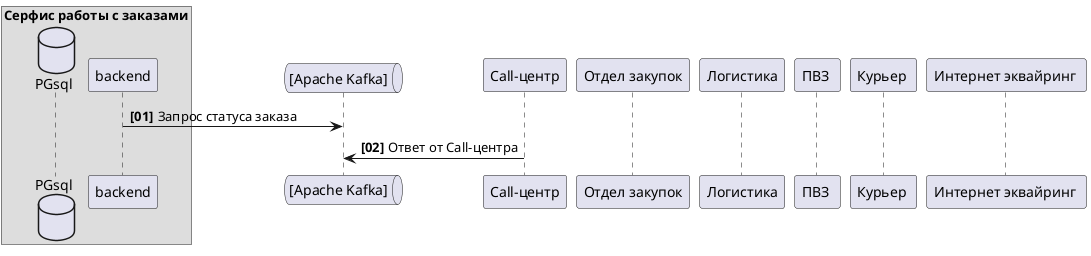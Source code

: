 @startuml TZ
autonumber "<b>[00]"

box "Серфис работы с заказами"
database "PGsql" as DB
participant "backend" as serv
end box



queue "[Apache Kafka]" as kafka
participant "Call-центр" as call
participant "Отдел закупок" as buy
participant "Логистика" as logist
participant "ПВЗ " as pvz
participant "Курьер " as courier
participant "Интернет эквайринг " as ie

serv -> kafka: Запрос статуса заказа
call -> kafka: Ответ от Call-центра


@enduml